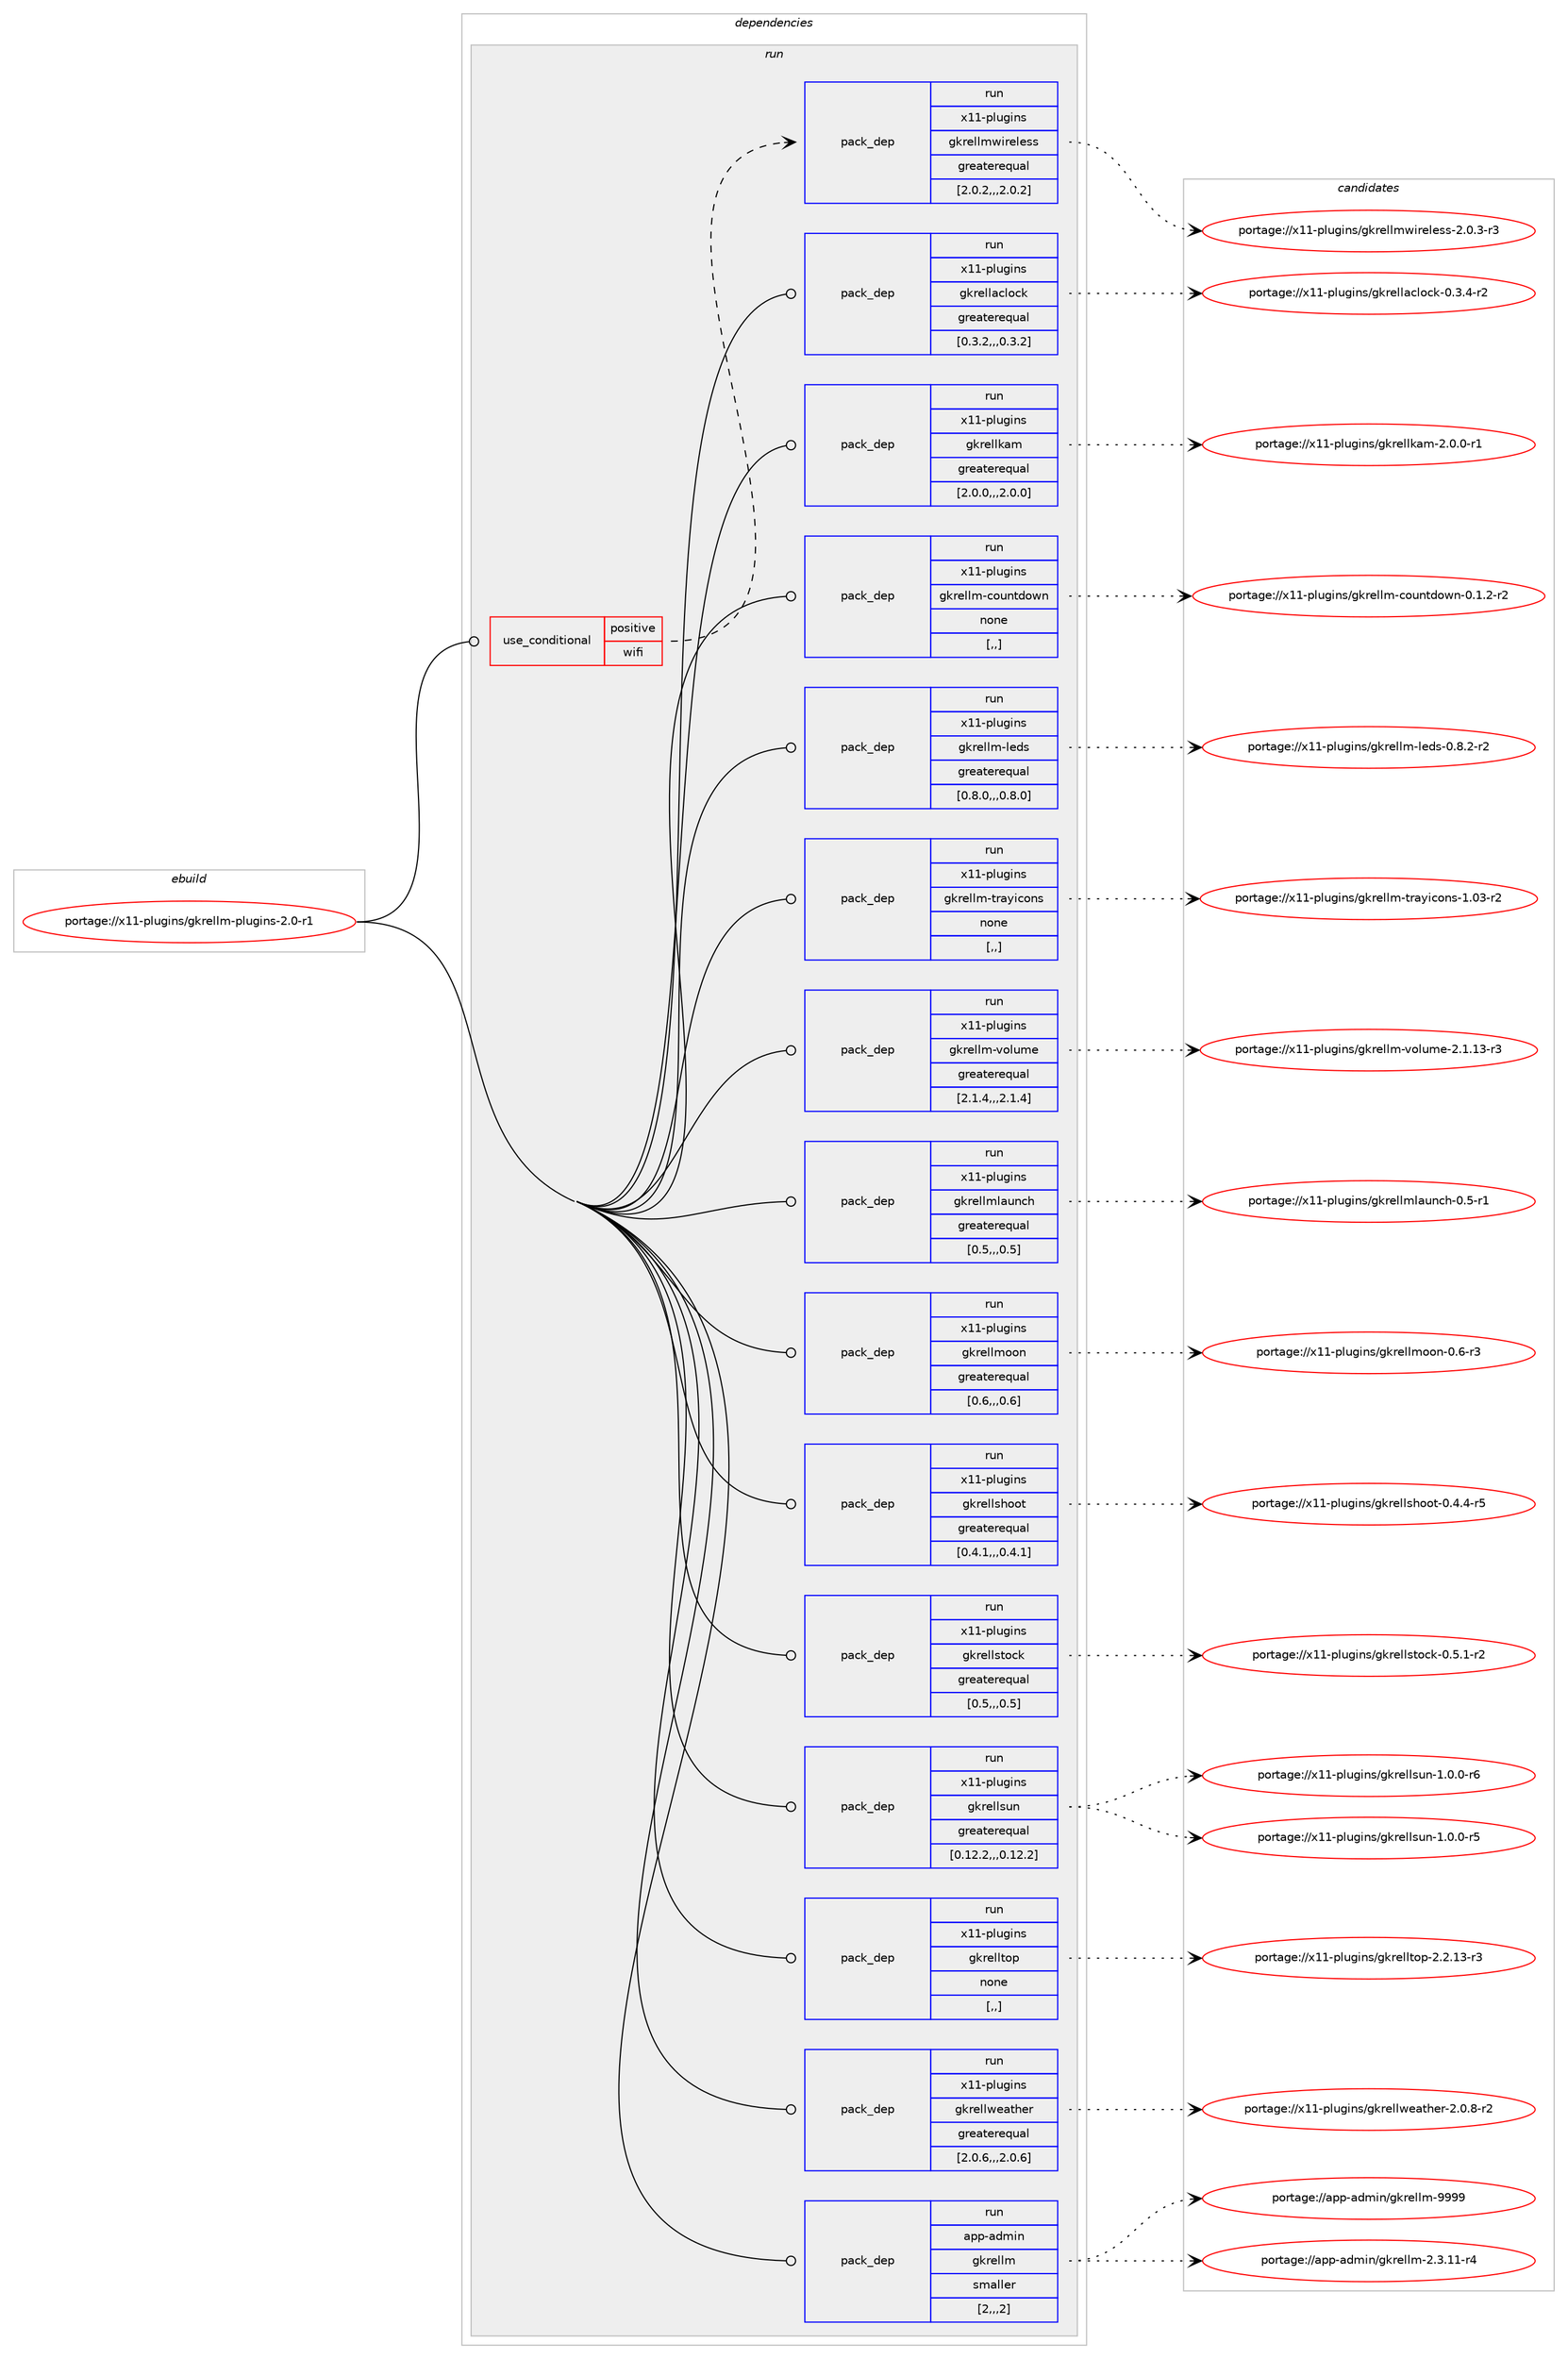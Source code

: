 digraph prolog {

# *************
# Graph options
# *************

newrank=true;
concentrate=true;
compound=true;
graph [rankdir=LR,fontname=Helvetica,fontsize=10,ranksep=1.5];#, ranksep=2.5, nodesep=0.2];
edge  [arrowhead=vee];
node  [fontname=Helvetica,fontsize=10];

# **********
# The ebuild
# **********

subgraph cluster_leftcol {
color=gray;
label=<<i>ebuild</i>>;
id [label="portage://x11-plugins/gkrellm-plugins-2.0-r1", color=red, width=4, href="../x11-plugins/gkrellm-plugins-2.0-r1.svg"];
}

# ****************
# The dependencies
# ****************

subgraph cluster_midcol {
color=gray;
label=<<i>dependencies</i>>;
subgraph cluster_compile {
fillcolor="#eeeeee";
style=filled;
label=<<i>compile</i>>;
}
subgraph cluster_compileandrun {
fillcolor="#eeeeee";
style=filled;
label=<<i>compile and run</i>>;
}
subgraph cluster_run {
fillcolor="#eeeeee";
style=filled;
label=<<i>run</i>>;
subgraph cond257637 {
dependency977661 [label=<<TABLE BORDER="0" CELLBORDER="1" CELLSPACING="0" CELLPADDING="4"><TR><TD ROWSPAN="3" CELLPADDING="10">use_conditional</TD></TR><TR><TD>positive</TD></TR><TR><TD>wifi</TD></TR></TABLE>>, shape=none, color=red];
subgraph pack712862 {
dependency977662 [label=<<TABLE BORDER="0" CELLBORDER="1" CELLSPACING="0" CELLPADDING="4" WIDTH="220"><TR><TD ROWSPAN="6" CELLPADDING="30">pack_dep</TD></TR><TR><TD WIDTH="110">run</TD></TR><TR><TD>x11-plugins</TD></TR><TR><TD>gkrellmwireless</TD></TR><TR><TD>greaterequal</TD></TR><TR><TD>[2.0.2,,,2.0.2]</TD></TR></TABLE>>, shape=none, color=blue];
}
dependency977661:e -> dependency977662:w [weight=20,style="dashed",arrowhead="vee"];
}
id:e -> dependency977661:w [weight=20,style="solid",arrowhead="odot"];
subgraph pack712863 {
dependency977663 [label=<<TABLE BORDER="0" CELLBORDER="1" CELLSPACING="0" CELLPADDING="4" WIDTH="220"><TR><TD ROWSPAN="6" CELLPADDING="30">pack_dep</TD></TR><TR><TD WIDTH="110">run</TD></TR><TR><TD>x11-plugins</TD></TR><TR><TD>gkrellaclock</TD></TR><TR><TD>greaterequal</TD></TR><TR><TD>[0.3.2,,,0.3.2]</TD></TR></TABLE>>, shape=none, color=blue];
}
id:e -> dependency977663:w [weight=20,style="solid",arrowhead="odot"];
subgraph pack712864 {
dependency977664 [label=<<TABLE BORDER="0" CELLBORDER="1" CELLSPACING="0" CELLPADDING="4" WIDTH="220"><TR><TD ROWSPAN="6" CELLPADDING="30">pack_dep</TD></TR><TR><TD WIDTH="110">run</TD></TR><TR><TD>x11-plugins</TD></TR><TR><TD>gkrellkam</TD></TR><TR><TD>greaterequal</TD></TR><TR><TD>[2.0.0,,,2.0.0]</TD></TR></TABLE>>, shape=none, color=blue];
}
id:e -> dependency977664:w [weight=20,style="solid",arrowhead="odot"];
subgraph pack712865 {
dependency977665 [label=<<TABLE BORDER="0" CELLBORDER="1" CELLSPACING="0" CELLPADDING="4" WIDTH="220"><TR><TD ROWSPAN="6" CELLPADDING="30">pack_dep</TD></TR><TR><TD WIDTH="110">run</TD></TR><TR><TD>x11-plugins</TD></TR><TR><TD>gkrellm-countdown</TD></TR><TR><TD>none</TD></TR><TR><TD>[,,]</TD></TR></TABLE>>, shape=none, color=blue];
}
id:e -> dependency977665:w [weight=20,style="solid",arrowhead="odot"];
subgraph pack712866 {
dependency977666 [label=<<TABLE BORDER="0" CELLBORDER="1" CELLSPACING="0" CELLPADDING="4" WIDTH="220"><TR><TD ROWSPAN="6" CELLPADDING="30">pack_dep</TD></TR><TR><TD WIDTH="110">run</TD></TR><TR><TD>x11-plugins</TD></TR><TR><TD>gkrellm-leds</TD></TR><TR><TD>greaterequal</TD></TR><TR><TD>[0.8.0,,,0.8.0]</TD></TR></TABLE>>, shape=none, color=blue];
}
id:e -> dependency977666:w [weight=20,style="solid",arrowhead="odot"];
subgraph pack712867 {
dependency977667 [label=<<TABLE BORDER="0" CELLBORDER="1" CELLSPACING="0" CELLPADDING="4" WIDTH="220"><TR><TD ROWSPAN="6" CELLPADDING="30">pack_dep</TD></TR><TR><TD WIDTH="110">run</TD></TR><TR><TD>x11-plugins</TD></TR><TR><TD>gkrellm-trayicons</TD></TR><TR><TD>none</TD></TR><TR><TD>[,,]</TD></TR></TABLE>>, shape=none, color=blue];
}
id:e -> dependency977667:w [weight=20,style="solid",arrowhead="odot"];
subgraph pack712868 {
dependency977668 [label=<<TABLE BORDER="0" CELLBORDER="1" CELLSPACING="0" CELLPADDING="4" WIDTH="220"><TR><TD ROWSPAN="6" CELLPADDING="30">pack_dep</TD></TR><TR><TD WIDTH="110">run</TD></TR><TR><TD>x11-plugins</TD></TR><TR><TD>gkrellm-volume</TD></TR><TR><TD>greaterequal</TD></TR><TR><TD>[2.1.4,,,2.1.4]</TD></TR></TABLE>>, shape=none, color=blue];
}
id:e -> dependency977668:w [weight=20,style="solid",arrowhead="odot"];
subgraph pack712869 {
dependency977669 [label=<<TABLE BORDER="0" CELLBORDER="1" CELLSPACING="0" CELLPADDING="4" WIDTH="220"><TR><TD ROWSPAN="6" CELLPADDING="30">pack_dep</TD></TR><TR><TD WIDTH="110">run</TD></TR><TR><TD>x11-plugins</TD></TR><TR><TD>gkrellmlaunch</TD></TR><TR><TD>greaterequal</TD></TR><TR><TD>[0.5,,,0.5]</TD></TR></TABLE>>, shape=none, color=blue];
}
id:e -> dependency977669:w [weight=20,style="solid",arrowhead="odot"];
subgraph pack712870 {
dependency977670 [label=<<TABLE BORDER="0" CELLBORDER="1" CELLSPACING="0" CELLPADDING="4" WIDTH="220"><TR><TD ROWSPAN="6" CELLPADDING="30">pack_dep</TD></TR><TR><TD WIDTH="110">run</TD></TR><TR><TD>x11-plugins</TD></TR><TR><TD>gkrellmoon</TD></TR><TR><TD>greaterequal</TD></TR><TR><TD>[0.6,,,0.6]</TD></TR></TABLE>>, shape=none, color=blue];
}
id:e -> dependency977670:w [weight=20,style="solid",arrowhead="odot"];
subgraph pack712871 {
dependency977671 [label=<<TABLE BORDER="0" CELLBORDER="1" CELLSPACING="0" CELLPADDING="4" WIDTH="220"><TR><TD ROWSPAN="6" CELLPADDING="30">pack_dep</TD></TR><TR><TD WIDTH="110">run</TD></TR><TR><TD>x11-plugins</TD></TR><TR><TD>gkrellshoot</TD></TR><TR><TD>greaterequal</TD></TR><TR><TD>[0.4.1,,,0.4.1]</TD></TR></TABLE>>, shape=none, color=blue];
}
id:e -> dependency977671:w [weight=20,style="solid",arrowhead="odot"];
subgraph pack712872 {
dependency977672 [label=<<TABLE BORDER="0" CELLBORDER="1" CELLSPACING="0" CELLPADDING="4" WIDTH="220"><TR><TD ROWSPAN="6" CELLPADDING="30">pack_dep</TD></TR><TR><TD WIDTH="110">run</TD></TR><TR><TD>x11-plugins</TD></TR><TR><TD>gkrellstock</TD></TR><TR><TD>greaterequal</TD></TR><TR><TD>[0.5,,,0.5]</TD></TR></TABLE>>, shape=none, color=blue];
}
id:e -> dependency977672:w [weight=20,style="solid",arrowhead="odot"];
subgraph pack712873 {
dependency977673 [label=<<TABLE BORDER="0" CELLBORDER="1" CELLSPACING="0" CELLPADDING="4" WIDTH="220"><TR><TD ROWSPAN="6" CELLPADDING="30">pack_dep</TD></TR><TR><TD WIDTH="110">run</TD></TR><TR><TD>x11-plugins</TD></TR><TR><TD>gkrellsun</TD></TR><TR><TD>greaterequal</TD></TR><TR><TD>[0.12.2,,,0.12.2]</TD></TR></TABLE>>, shape=none, color=blue];
}
id:e -> dependency977673:w [weight=20,style="solid",arrowhead="odot"];
subgraph pack712874 {
dependency977674 [label=<<TABLE BORDER="0" CELLBORDER="1" CELLSPACING="0" CELLPADDING="4" WIDTH="220"><TR><TD ROWSPAN="6" CELLPADDING="30">pack_dep</TD></TR><TR><TD WIDTH="110">run</TD></TR><TR><TD>x11-plugins</TD></TR><TR><TD>gkrelltop</TD></TR><TR><TD>none</TD></TR><TR><TD>[,,]</TD></TR></TABLE>>, shape=none, color=blue];
}
id:e -> dependency977674:w [weight=20,style="solid",arrowhead="odot"];
subgraph pack712875 {
dependency977675 [label=<<TABLE BORDER="0" CELLBORDER="1" CELLSPACING="0" CELLPADDING="4" WIDTH="220"><TR><TD ROWSPAN="6" CELLPADDING="30">pack_dep</TD></TR><TR><TD WIDTH="110">run</TD></TR><TR><TD>x11-plugins</TD></TR><TR><TD>gkrellweather</TD></TR><TR><TD>greaterequal</TD></TR><TR><TD>[2.0.6,,,2.0.6]</TD></TR></TABLE>>, shape=none, color=blue];
}
id:e -> dependency977675:w [weight=20,style="solid",arrowhead="odot"];
subgraph pack712876 {
dependency977676 [label=<<TABLE BORDER="0" CELLBORDER="1" CELLSPACING="0" CELLPADDING="4" WIDTH="220"><TR><TD ROWSPAN="6" CELLPADDING="30">pack_dep</TD></TR><TR><TD WIDTH="110">run</TD></TR><TR><TD>app-admin</TD></TR><TR><TD>gkrellm</TD></TR><TR><TD>smaller</TD></TR><TR><TD>[2,,,2]</TD></TR></TABLE>>, shape=none, color=blue];
}
id:e -> dependency977676:w [weight=20,style="solid",arrowhead="odot"];
}
}

# **************
# The candidates
# **************

subgraph cluster_choices {
rank=same;
color=gray;
label=<<i>candidates</i>>;

subgraph choice712862 {
color=black;
nodesep=1;
choice120494945112108117103105110115471031071141011081081091191051141011081011151154550464846514511451 [label="portage://x11-plugins/gkrellmwireless-2.0.3-r3", color=red, width=4,href="../x11-plugins/gkrellmwireless-2.0.3-r3.svg"];
dependency977662:e -> choice120494945112108117103105110115471031071141011081081091191051141011081011151154550464846514511451:w [style=dotted,weight="100"];
}
subgraph choice712863 {
color=black;
nodesep=1;
choice120494945112108117103105110115471031071141011081089799108111991074548465146524511450 [label="portage://x11-plugins/gkrellaclock-0.3.4-r2", color=red, width=4,href="../x11-plugins/gkrellaclock-0.3.4-r2.svg"];
dependency977663:e -> choice120494945112108117103105110115471031071141011081089799108111991074548465146524511450:w [style=dotted,weight="100"];
}
subgraph choice712864 {
color=black;
nodesep=1;
choice12049494511210811710310511011547103107114101108108107971094550464846484511449 [label="portage://x11-plugins/gkrellkam-2.0.0-r1", color=red, width=4,href="../x11-plugins/gkrellkam-2.0.0-r1.svg"];
dependency977664:e -> choice12049494511210811710310511011547103107114101108108107971094550464846484511449:w [style=dotted,weight="100"];
}
subgraph choice712865 {
color=black;
nodesep=1;
choice1204949451121081171031051101154710310711410110810810945991111171101161001111191104548464946504511450 [label="portage://x11-plugins/gkrellm-countdown-0.1.2-r2", color=red, width=4,href="../x11-plugins/gkrellm-countdown-0.1.2-r2.svg"];
dependency977665:e -> choice1204949451121081171031051101154710310711410110810810945991111171101161001111191104548464946504511450:w [style=dotted,weight="100"];
}
subgraph choice712866 {
color=black;
nodesep=1;
choice12049494511210811710310511011547103107114101108108109451081011001154548465646504511450 [label="portage://x11-plugins/gkrellm-leds-0.8.2-r2", color=red, width=4,href="../x11-plugins/gkrellm-leds-0.8.2-r2.svg"];
dependency977666:e -> choice12049494511210811710310511011547103107114101108108109451081011001154548465646504511450:w [style=dotted,weight="100"];
}
subgraph choice712867 {
color=black;
nodesep=1;
choice1204949451121081171031051101154710310711410110810810945116114971211059911111011545494648514511450 [label="portage://x11-plugins/gkrellm-trayicons-1.03-r2", color=red, width=4,href="../x11-plugins/gkrellm-trayicons-1.03-r2.svg"];
dependency977667:e -> choice1204949451121081171031051101154710310711410110810810945116114971211059911111011545494648514511450:w [style=dotted,weight="100"];
}
subgraph choice712868 {
color=black;
nodesep=1;
choice1204949451121081171031051101154710310711410110810810945118111108117109101455046494649514511451 [label="portage://x11-plugins/gkrellm-volume-2.1.13-r3", color=red, width=4,href="../x11-plugins/gkrellm-volume-2.1.13-r3.svg"];
dependency977668:e -> choice1204949451121081171031051101154710310711410110810810945118111108117109101455046494649514511451:w [style=dotted,weight="100"];
}
subgraph choice712869 {
color=black;
nodesep=1;
choice120494945112108117103105110115471031071141011081081091089711711099104454846534511449 [label="portage://x11-plugins/gkrellmlaunch-0.5-r1", color=red, width=4,href="../x11-plugins/gkrellmlaunch-0.5-r1.svg"];
dependency977669:e -> choice120494945112108117103105110115471031071141011081081091089711711099104454846534511449:w [style=dotted,weight="100"];
}
subgraph choice712870 {
color=black;
nodesep=1;
choice12049494511210811710310511011547103107114101108108109111111110454846544511451 [label="portage://x11-plugins/gkrellmoon-0.6-r3", color=red, width=4,href="../x11-plugins/gkrellmoon-0.6-r3.svg"];
dependency977670:e -> choice12049494511210811710310511011547103107114101108108109111111110454846544511451:w [style=dotted,weight="100"];
}
subgraph choice712871 {
color=black;
nodesep=1;
choice120494945112108117103105110115471031071141011081081151041111111164548465246524511453 [label="portage://x11-plugins/gkrellshoot-0.4.4-r5", color=red, width=4,href="../x11-plugins/gkrellshoot-0.4.4-r5.svg"];
dependency977671:e -> choice120494945112108117103105110115471031071141011081081151041111111164548465246524511453:w [style=dotted,weight="100"];
}
subgraph choice712872 {
color=black;
nodesep=1;
choice12049494511210811710310511011547103107114101108108115116111991074548465346494511450 [label="portage://x11-plugins/gkrellstock-0.5.1-r2", color=red, width=4,href="../x11-plugins/gkrellstock-0.5.1-r2.svg"];
dependency977672:e -> choice12049494511210811710310511011547103107114101108108115116111991074548465346494511450:w [style=dotted,weight="100"];
}
subgraph choice712873 {
color=black;
nodesep=1;
choice120494945112108117103105110115471031071141011081081151171104549464846484511454 [label="portage://x11-plugins/gkrellsun-1.0.0-r6", color=red, width=4,href="../x11-plugins/gkrellsun-1.0.0-r6.svg"];
choice120494945112108117103105110115471031071141011081081151171104549464846484511453 [label="portage://x11-plugins/gkrellsun-1.0.0-r5", color=red, width=4,href="../x11-plugins/gkrellsun-1.0.0-r5.svg"];
dependency977673:e -> choice120494945112108117103105110115471031071141011081081151171104549464846484511454:w [style=dotted,weight="100"];
dependency977673:e -> choice120494945112108117103105110115471031071141011081081151171104549464846484511453:w [style=dotted,weight="100"];
}
subgraph choice712874 {
color=black;
nodesep=1;
choice12049494511210811710310511011547103107114101108108116111112455046504649514511451 [label="portage://x11-plugins/gkrelltop-2.2.13-r3", color=red, width=4,href="../x11-plugins/gkrelltop-2.2.13-r3.svg"];
dependency977674:e -> choice12049494511210811710310511011547103107114101108108116111112455046504649514511451:w [style=dotted,weight="100"];
}
subgraph choice712875 {
color=black;
nodesep=1;
choice12049494511210811710310511011547103107114101108108119101971161041011144550464846564511450 [label="portage://x11-plugins/gkrellweather-2.0.8-r2", color=red, width=4,href="../x11-plugins/gkrellweather-2.0.8-r2.svg"];
dependency977675:e -> choice12049494511210811710310511011547103107114101108108119101971161041011144550464846564511450:w [style=dotted,weight="100"];
}
subgraph choice712876 {
color=black;
nodesep=1;
choice971121124597100109105110471031071141011081081094557575757 [label="portage://app-admin/gkrellm-9999", color=red, width=4,href="../app-admin/gkrellm-9999.svg"];
choice97112112459710010910511047103107114101108108109455046514649494511452 [label="portage://app-admin/gkrellm-2.3.11-r4", color=red, width=4,href="../app-admin/gkrellm-2.3.11-r4.svg"];
dependency977676:e -> choice971121124597100109105110471031071141011081081094557575757:w [style=dotted,weight="100"];
dependency977676:e -> choice97112112459710010910511047103107114101108108109455046514649494511452:w [style=dotted,weight="100"];
}
}

}
